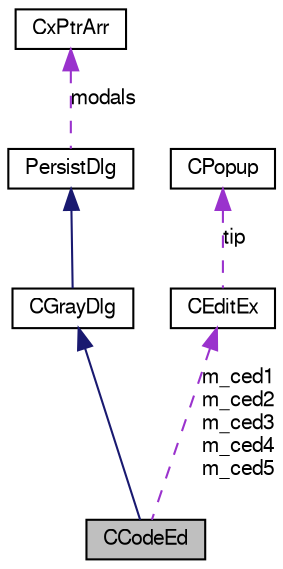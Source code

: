 digraph G
{
  edge [fontname="FreeSans",fontsize="10",labelfontname="FreeSans",labelfontsize="10"];
  node [fontname="FreeSans",fontsize="10",shape=record];
  Node1 [label="CCodeEd",height=0.2,width=0.4,color="black", fillcolor="grey75", style="filled" fontcolor="black"];
  Node2 -> Node1 [dir=back,color="midnightblue",fontsize="10",style="solid",fontname="FreeSans"];
  Node2 [label="CGrayDlg",height=0.2,width=0.4,color="black", fillcolor="white", style="filled",URL="$class_c_gray_dlg.html"];
  Node3 -> Node2 [dir=back,color="midnightblue",fontsize="10",style="solid",fontname="FreeSans"];
  Node3 [label="PersistDlg",height=0.2,width=0.4,color="black", fillcolor="white", style="filled",URL="$class_persist_dlg.html"];
  Node4 -> Node3 [dir=back,color="darkorchid3",fontsize="10",style="dashed",label="modals",fontname="FreeSans"];
  Node4 [label="CxPtrArr",height=0.2,width=0.4,color="black", fillcolor="white", style="filled",URL="$class_cx_ptr_arr.html"];
  Node5 -> Node1 [dir=back,color="darkorchid3",fontsize="10",style="dashed",label="m_ced1\nm_ced2\nm_ced3\nm_ced4\nm_ced5",fontname="FreeSans"];
  Node5 [label="CEditEx",height=0.2,width=0.4,color="black", fillcolor="white", style="filled",URL="$class_c_edit_ex.html"];
  Node6 -> Node5 [dir=back,color="darkorchid3",fontsize="10",style="dashed",label="tip",fontname="FreeSans"];
  Node6 [label="CPopup",height=0.2,width=0.4,color="black", fillcolor="white", style="filled",URL="$class_c_popup.html"];
}
